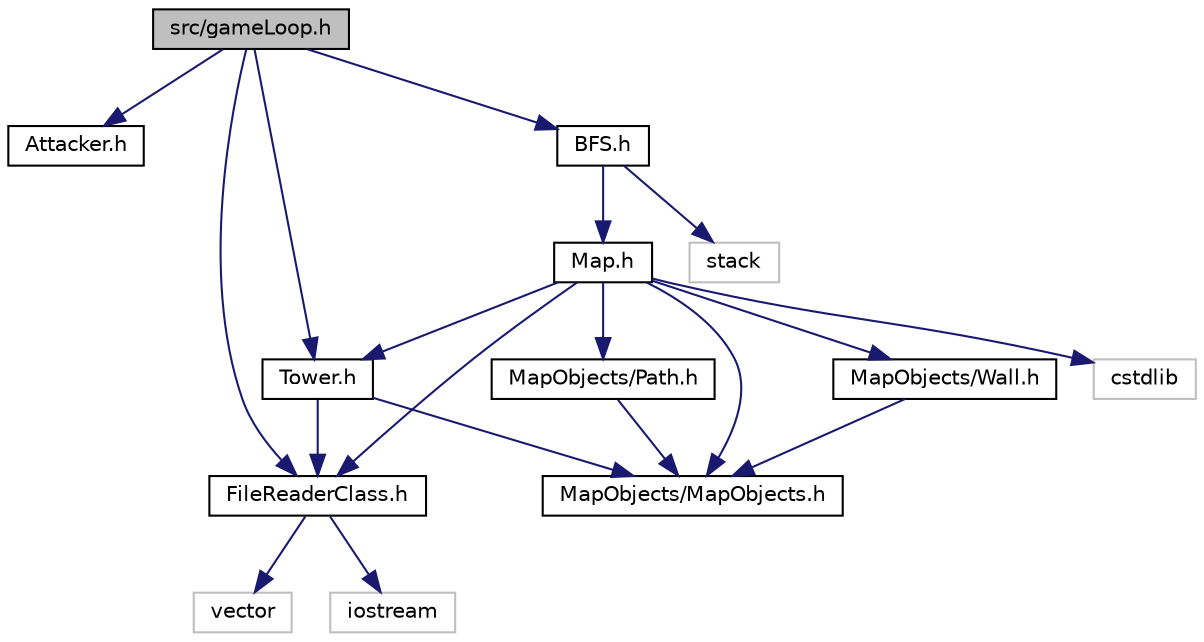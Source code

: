 digraph "src/gameLoop.h"
{
  edge [fontname="Helvetica",fontsize="10",labelfontname="Helvetica",labelfontsize="10"];
  node [fontname="Helvetica",fontsize="10",shape=record];
  Node1 [label="src/gameLoop.h",height=0.2,width=0.4,color="black", fillcolor="grey75", style="filled", fontcolor="black"];
  Node1 -> Node2 [color="midnightblue",fontsize="10",style="solid",fontname="Helvetica"];
  Node2 [label="Attacker.h",height=0.2,width=0.4,color="black", fillcolor="white", style="filled",URL="$Attacker_8h.html"];
  Node1 -> Node3 [color="midnightblue",fontsize="10",style="solid",fontname="Helvetica"];
  Node3 [label="FileReaderClass.h",height=0.2,width=0.4,color="black", fillcolor="white", style="filled",URL="$FileReaderClass_8h.html"];
  Node3 -> Node4 [color="midnightblue",fontsize="10",style="solid",fontname="Helvetica"];
  Node4 [label="vector",height=0.2,width=0.4,color="grey75", fillcolor="white", style="filled"];
  Node3 -> Node5 [color="midnightblue",fontsize="10",style="solid",fontname="Helvetica"];
  Node5 [label="iostream",height=0.2,width=0.4,color="grey75", fillcolor="white", style="filled"];
  Node1 -> Node6 [color="midnightblue",fontsize="10",style="solid",fontname="Helvetica"];
  Node6 [label="BFS.h",height=0.2,width=0.4,color="black", fillcolor="white", style="filled",URL="$BFS_8h.html"];
  Node6 -> Node7 [color="midnightblue",fontsize="10",style="solid",fontname="Helvetica"];
  Node7 [label="Map.h",height=0.2,width=0.4,color="black", fillcolor="white", style="filled",URL="$Map_8h.html"];
  Node7 -> Node8 [color="midnightblue",fontsize="10",style="solid",fontname="Helvetica"];
  Node8 [label="MapObjects/MapObjects.h",height=0.2,width=0.4,color="black", fillcolor="white", style="filled",URL="$MapObjects_8h.html"];
  Node7 -> Node9 [color="midnightblue",fontsize="10",style="solid",fontname="Helvetica"];
  Node9 [label="MapObjects/Wall.h",height=0.2,width=0.4,color="black", fillcolor="white", style="filled",URL="$Wall_8h.html"];
  Node9 -> Node8 [color="midnightblue",fontsize="10",style="solid",fontname="Helvetica"];
  Node7 -> Node10 [color="midnightblue",fontsize="10",style="solid",fontname="Helvetica"];
  Node10 [label="Tower.h",height=0.2,width=0.4,color="black", fillcolor="white", style="filled",URL="$Tower_8h.html"];
  Node10 -> Node3 [color="midnightblue",fontsize="10",style="solid",fontname="Helvetica"];
  Node10 -> Node8 [color="midnightblue",fontsize="10",style="solid",fontname="Helvetica"];
  Node7 -> Node11 [color="midnightblue",fontsize="10",style="solid",fontname="Helvetica"];
  Node11 [label="MapObjects/Path.h",height=0.2,width=0.4,color="black", fillcolor="white", style="filled",URL="$Path_8h.html"];
  Node11 -> Node8 [color="midnightblue",fontsize="10",style="solid",fontname="Helvetica"];
  Node7 -> Node3 [color="midnightblue",fontsize="10",style="solid",fontname="Helvetica"];
  Node7 -> Node12 [color="midnightblue",fontsize="10",style="solid",fontname="Helvetica"];
  Node12 [label="cstdlib",height=0.2,width=0.4,color="grey75", fillcolor="white", style="filled"];
  Node6 -> Node13 [color="midnightblue",fontsize="10",style="solid",fontname="Helvetica"];
  Node13 [label="stack",height=0.2,width=0.4,color="grey75", fillcolor="white", style="filled"];
  Node1 -> Node10 [color="midnightblue",fontsize="10",style="solid",fontname="Helvetica"];
}
